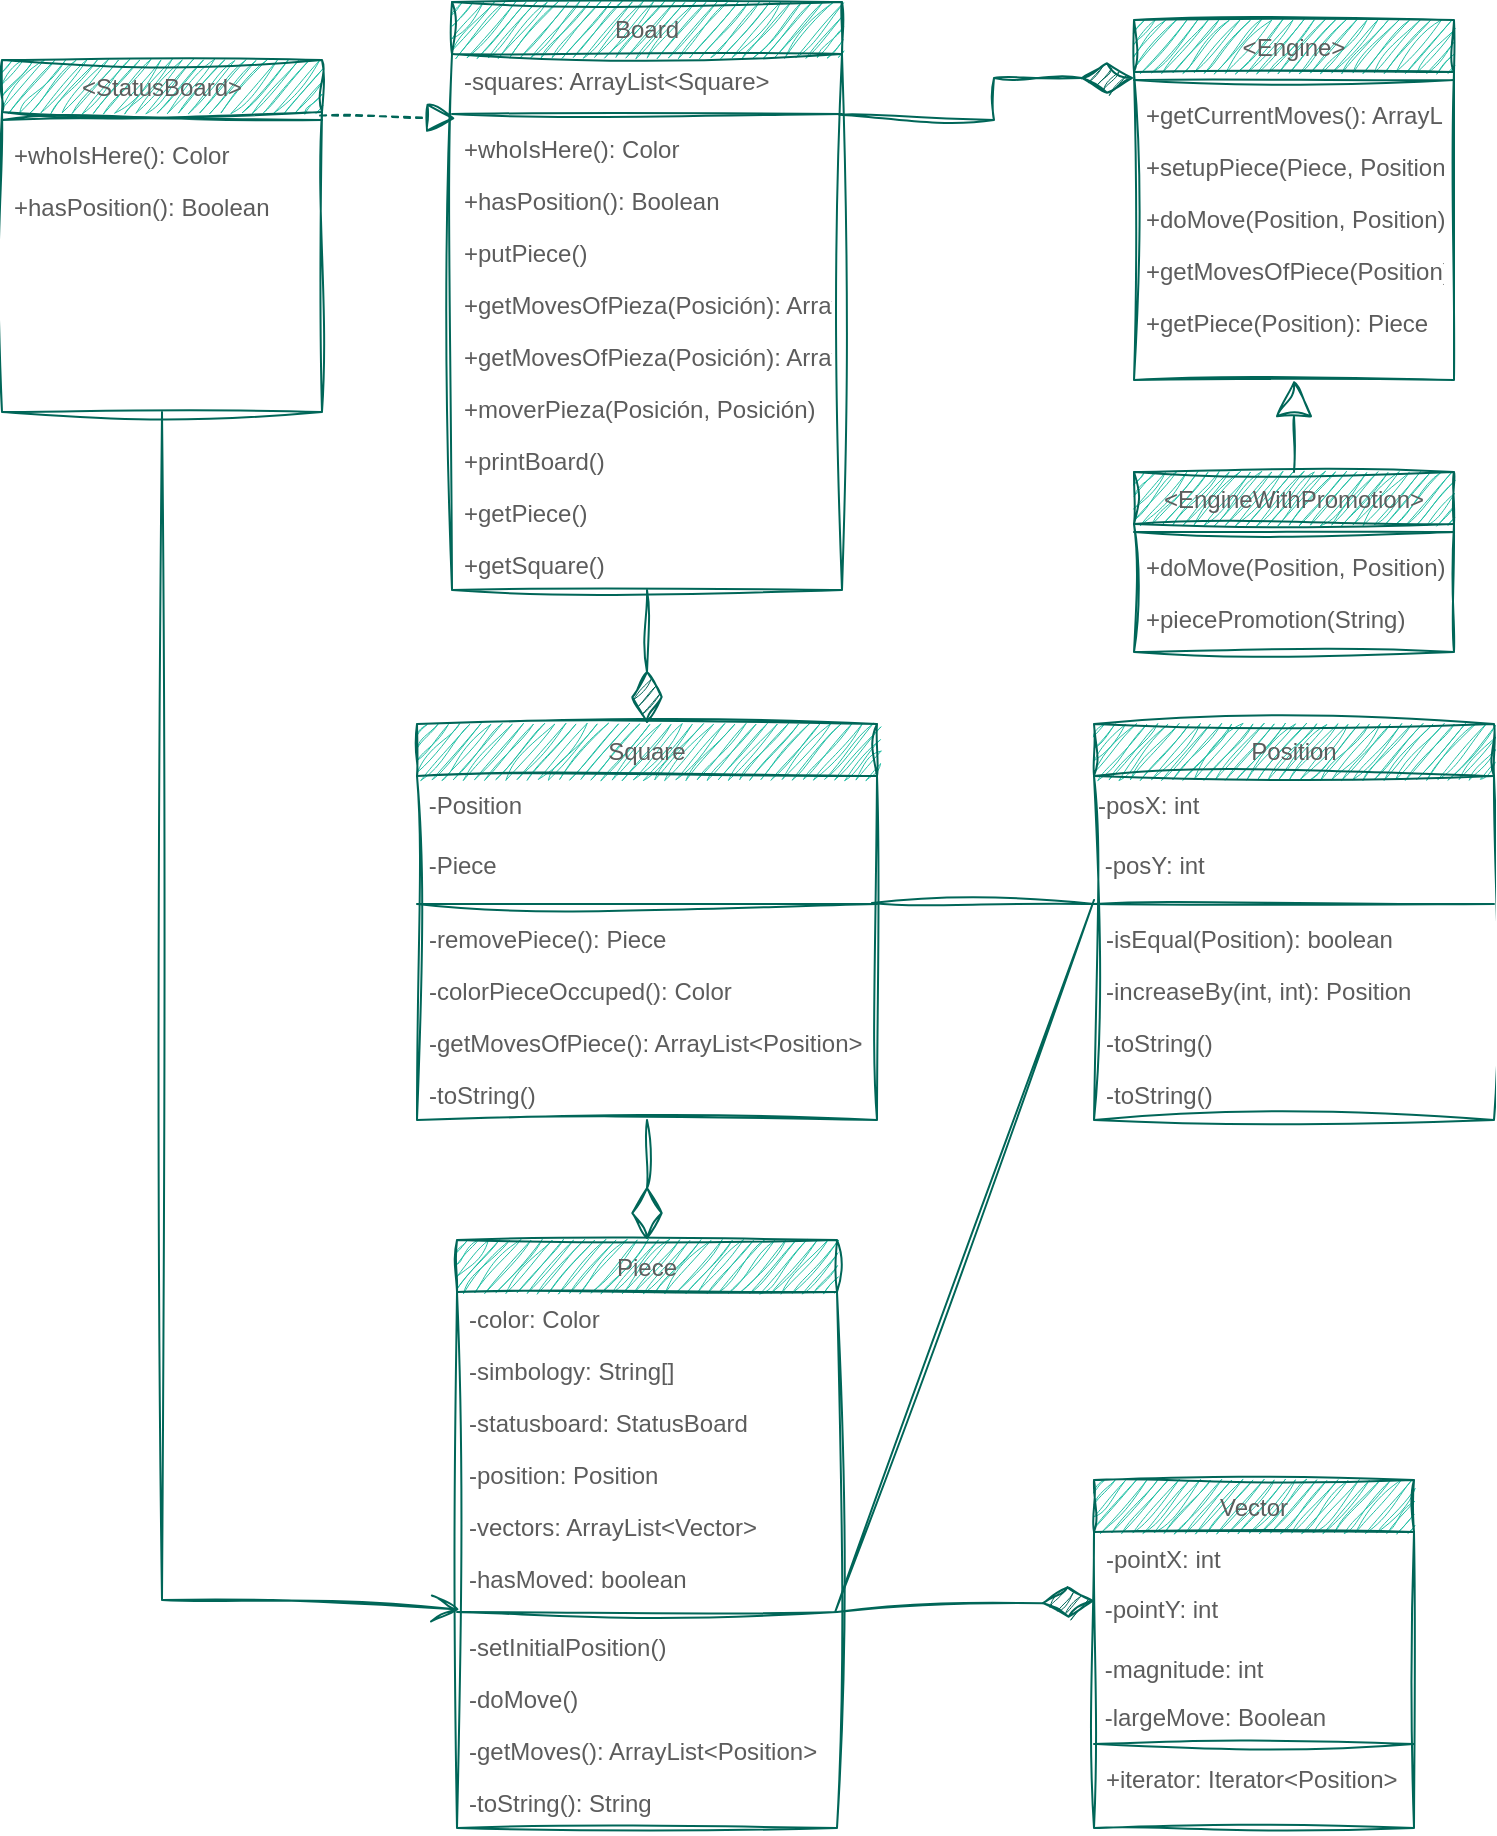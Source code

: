 <mxfile version="24.4.9" type="github">
  <diagram id="C5RBs43oDa-KdzZeNtuy" name="Page-1">
    <mxGraphModel dx="683" dy="1524" grid="1" gridSize="10" guides="1" tooltips="1" connect="1" arrows="1" fold="1" page="1" pageScale="1" pageWidth="827" pageHeight="1169" background="none" math="0" shadow="0">
      <root>
        <mxCell id="WIyWlLk6GJQsqaUBKTNV-0" />
        <mxCell id="WIyWlLk6GJQsqaUBKTNV-1" parent="WIyWlLk6GJQsqaUBKTNV-0" />
        <mxCell id="zkfFHV4jXpPFQw0GAbJ--6" value="Piece" style="swimlane;fontStyle=0;align=center;verticalAlign=top;childLayout=stackLayout;horizontal=1;startSize=26;horizontalStack=0;resizeParent=1;resizeLast=0;collapsible=1;marginBottom=0;rounded=0;shadow=0;strokeWidth=1;labelBackgroundColor=none;fillColor=#21C0A5;strokeColor=#006658;fontColor=#5C5C5C;sketch=1;curveFitting=1;jiggle=2;" parent="WIyWlLk6GJQsqaUBKTNV-1" vertex="1">
          <mxGeometry x="251.5" y="-540" width="190" height="294" as="geometry">
            <mxRectangle x="180" y="490" width="160" height="26" as="alternateBounds" />
          </mxGeometry>
        </mxCell>
        <mxCell id="30" value="-color: Color" style="text;align=left;verticalAlign=top;spacingLeft=4;spacingRight=4;overflow=hidden;rotatable=0;points=[[0,0.5],[1,0.5]];portConstraint=eastwest;rounded=0;shadow=0;html=0;labelBackgroundColor=none;fontColor=#5C5C5C;sketch=1;curveFitting=1;jiggle=2;" parent="zkfFHV4jXpPFQw0GAbJ--6" vertex="1">
          <mxGeometry y="26" width="190" height="26" as="geometry" />
        </mxCell>
        <mxCell id="NqPf7y32PGqAoRuXFsSh-2" value="-simbology: String[]" style="text;align=left;verticalAlign=top;spacingLeft=4;spacingRight=4;overflow=hidden;rotatable=0;points=[[0,0.5],[1,0.5]];portConstraint=eastwest;rounded=0;shadow=0;html=0;labelBackgroundColor=none;fontColor=#5C5C5C;sketch=1;curveFitting=1;jiggle=2;" parent="zkfFHV4jXpPFQw0GAbJ--6" vertex="1">
          <mxGeometry y="52" width="190" height="26" as="geometry" />
        </mxCell>
        <mxCell id="qDr4SndlKKc7MKBFsgg5-56" value="-statusboard: StatusBoard" style="text;align=left;verticalAlign=top;spacingLeft=4;spacingRight=4;overflow=hidden;rotatable=0;points=[[0,0.5],[1,0.5]];portConstraint=eastwest;rounded=0;shadow=0;html=0;labelBackgroundColor=none;fontColor=#5C5C5C;sketch=1;curveFitting=1;jiggle=2;" parent="zkfFHV4jXpPFQw0GAbJ--6" vertex="1">
          <mxGeometry y="78" width="190" height="26" as="geometry" />
        </mxCell>
        <mxCell id="qDr4SndlKKc7MKBFsgg5-57" value="-position: Position" style="text;align=left;verticalAlign=top;spacingLeft=4;spacingRight=4;overflow=hidden;rotatable=0;points=[[0,0.5],[1,0.5]];portConstraint=eastwest;rounded=0;shadow=0;html=0;labelBackgroundColor=none;fontColor=#5C5C5C;sketch=1;curveFitting=1;jiggle=2;" parent="zkfFHV4jXpPFQw0GAbJ--6" vertex="1">
          <mxGeometry y="104" width="190" height="26" as="geometry" />
        </mxCell>
        <mxCell id="qDr4SndlKKc7MKBFsgg5-58" value="-vectors: ArrayList&lt;Vector&gt;" style="text;align=left;verticalAlign=top;spacingLeft=4;spacingRight=4;overflow=hidden;rotatable=0;points=[[0,0.5],[1,0.5]];portConstraint=eastwest;rounded=0;shadow=0;html=0;labelBackgroundColor=none;fontColor=#5C5C5C;sketch=1;curveFitting=1;jiggle=2;" parent="zkfFHV4jXpPFQw0GAbJ--6" vertex="1">
          <mxGeometry y="130" width="190" height="26" as="geometry" />
        </mxCell>
        <mxCell id="0y0xKiAyepV0j2ksEvnE-53" value="-hasMoved: boolean" style="text;align=left;verticalAlign=top;spacingLeft=4;spacingRight=4;overflow=hidden;rotatable=0;points=[[0,0.5],[1,0.5]];portConstraint=eastwest;rounded=0;shadow=0;html=0;labelBackgroundColor=none;fontColor=#5C5C5C;sketch=1;curveFitting=1;jiggle=2;" parent="zkfFHV4jXpPFQw0GAbJ--6" vertex="1">
          <mxGeometry y="156" width="190" height="26" as="geometry" />
        </mxCell>
        <mxCell id="zkfFHV4jXpPFQw0GAbJ--9" value="" style="line;html=1;strokeWidth=1;align=left;verticalAlign=middle;spacingTop=-1;spacingLeft=3;spacingRight=3;rotatable=0;labelPosition=right;points=[];portConstraint=eastwest;labelBackgroundColor=none;fillColor=#21C0A5;strokeColor=#006658;fontColor=#5C5C5C;sketch=1;curveFitting=1;jiggle=2;" parent="zkfFHV4jXpPFQw0GAbJ--6" vertex="1">
          <mxGeometry y="182" width="190" height="8" as="geometry" />
        </mxCell>
        <mxCell id="epCRdVDOBYEAEhAt-mdH-18" value="-setInitialPosition()" style="text;align=left;verticalAlign=top;spacingLeft=4;spacingRight=4;overflow=hidden;rotatable=0;points=[[0,0.5],[1,0.5]];portConstraint=eastwest;rounded=0;shadow=0;html=0;labelBackgroundColor=none;fontColor=#5C5C5C;sketch=1;curveFitting=1;jiggle=2;" parent="zkfFHV4jXpPFQw0GAbJ--6" vertex="1">
          <mxGeometry y="190" width="190" height="26" as="geometry" />
        </mxCell>
        <mxCell id="qDr4SndlKKc7MKBFsgg5-60" value="-doMove()" style="text;align=left;verticalAlign=top;spacingLeft=4;spacingRight=4;overflow=hidden;rotatable=0;points=[[0,0.5],[1,0.5]];portConstraint=eastwest;rounded=0;shadow=0;html=0;labelBackgroundColor=none;fontColor=#5C5C5C;sketch=1;curveFitting=1;jiggle=2;" parent="zkfFHV4jXpPFQw0GAbJ--6" vertex="1">
          <mxGeometry y="216" width="190" height="26" as="geometry" />
        </mxCell>
        <mxCell id="31" value="-getMoves(): ArrayList&lt;Position&gt;" style="text;align=left;verticalAlign=top;spacingLeft=4;spacingRight=4;overflow=hidden;rotatable=0;points=[[0,0.5],[1,0.5]];portConstraint=eastwest;rounded=0;shadow=0;html=0;labelBackgroundColor=none;fontColor=#5C5C5C;sketch=1;curveFitting=1;jiggle=2;" parent="zkfFHV4jXpPFQw0GAbJ--6" vertex="1">
          <mxGeometry y="242" width="190" height="26" as="geometry" />
        </mxCell>
        <mxCell id="qDr4SndlKKc7MKBFsgg5-61" value="-toString(): String" style="text;align=left;verticalAlign=top;spacingLeft=4;spacingRight=4;overflow=hidden;rotatable=0;points=[[0,0.5],[1,0.5]];portConstraint=eastwest;rounded=0;shadow=0;html=0;labelBackgroundColor=none;fontColor=#5C5C5C;sketch=1;curveFitting=1;jiggle=2;" parent="zkfFHV4jXpPFQw0GAbJ--6" vertex="1">
          <mxGeometry y="268" width="190" height="26" as="geometry" />
        </mxCell>
        <mxCell id="zkfFHV4jXpPFQw0GAbJ--13" value="Square" style="swimlane;fontStyle=0;align=center;verticalAlign=top;childLayout=stackLayout;horizontal=1;startSize=26;horizontalStack=0;resizeParent=1;resizeLast=0;collapsible=1;marginBottom=0;rounded=0;shadow=0;strokeWidth=1;labelBackgroundColor=none;fillColor=#21C0A5;strokeColor=#006658;fontColor=#5C5C5C;sketch=1;curveFitting=1;jiggle=2;" parent="WIyWlLk6GJQsqaUBKTNV-1" vertex="1">
          <mxGeometry x="231.5" y="-798" width="230" height="198" as="geometry">
            <mxRectangle x="508" y="380" width="170" height="26" as="alternateBounds" />
          </mxGeometry>
        </mxCell>
        <mxCell id="epCRdVDOBYEAEhAt-mdH-3" value="&amp;nbsp;-Position" style="text;html=1;align=left;verticalAlign=middle;whiteSpace=wrap;rounded=0;labelBackgroundColor=none;fontColor=#5C5C5C;sketch=1;curveFitting=1;jiggle=2;" parent="zkfFHV4jXpPFQw0GAbJ--13" vertex="1">
          <mxGeometry y="26" width="230" height="30" as="geometry" />
        </mxCell>
        <mxCell id="epCRdVDOBYEAEhAt-mdH-4" value="&amp;nbsp;-Piece" style="text;html=1;align=left;verticalAlign=middle;whiteSpace=wrap;rounded=0;labelBackgroundColor=none;fontColor=#5C5C5C;sketch=1;curveFitting=1;jiggle=2;" parent="zkfFHV4jXpPFQw0GAbJ--13" vertex="1">
          <mxGeometry y="56" width="230" height="30" as="geometry" />
        </mxCell>
        <mxCell id="zkfFHV4jXpPFQw0GAbJ--15" value="" style="line;html=1;strokeWidth=1;align=left;verticalAlign=middle;spacingTop=-1;spacingLeft=3;spacingRight=3;rotatable=0;labelPosition=right;points=[];portConstraint=eastwest;labelBackgroundColor=none;fillColor=#21C0A5;strokeColor=#006658;fontColor=#5C5C5C;sketch=1;curveFitting=1;jiggle=2;" parent="zkfFHV4jXpPFQw0GAbJ--13" vertex="1">
          <mxGeometry y="86" width="230" height="8" as="geometry" />
        </mxCell>
        <mxCell id="NqPf7y32PGqAoRuXFsSh-16" value="-removePiece(): Piece" style="text;align=left;verticalAlign=top;spacingLeft=4;spacingRight=4;overflow=hidden;rotatable=0;points=[[0,0.5],[1,0.5]];portConstraint=eastwest;rounded=0;shadow=0;html=0;labelBackgroundColor=none;fontColor=#5C5C5C;sketch=1;curveFitting=1;jiggle=2;" parent="zkfFHV4jXpPFQw0GAbJ--13" vertex="1">
          <mxGeometry y="94" width="230" height="26" as="geometry" />
        </mxCell>
        <mxCell id="qDr4SndlKKc7MKBFsgg5-109" value="-colorPieceOccuped(): Color" style="text;align=left;verticalAlign=top;spacingLeft=4;spacingRight=4;overflow=hidden;rotatable=0;points=[[0,0.5],[1,0.5]];portConstraint=eastwest;rounded=0;shadow=0;html=0;labelBackgroundColor=none;fontColor=#5C5C5C;sketch=1;curveFitting=1;jiggle=2;" parent="zkfFHV4jXpPFQw0GAbJ--13" vertex="1">
          <mxGeometry y="120" width="230" height="26" as="geometry" />
        </mxCell>
        <mxCell id="qDr4SndlKKc7MKBFsgg5-110" value="-getMovesOfPiece(): ArrayList&lt;Position&gt;" style="text;align=left;verticalAlign=top;spacingLeft=4;spacingRight=4;overflow=hidden;rotatable=0;points=[[0,0.5],[1,0.5]];portConstraint=eastwest;rounded=0;shadow=0;html=0;labelBackgroundColor=none;fontColor=#5C5C5C;sketch=1;curveFitting=1;jiggle=2;" parent="zkfFHV4jXpPFQw0GAbJ--13" vertex="1">
          <mxGeometry y="146" width="230" height="26" as="geometry" />
        </mxCell>
        <mxCell id="29" value="-toString()" style="text;align=left;verticalAlign=top;spacingLeft=4;spacingRight=4;overflow=hidden;rotatable=0;points=[[0,0.5],[1,0.5]];portConstraint=eastwest;rounded=0;shadow=0;html=0;labelBackgroundColor=none;fontColor=#5C5C5C;sketch=1;curveFitting=1;jiggle=2;" parent="zkfFHV4jXpPFQw0GAbJ--13" vertex="1">
          <mxGeometry y="172" width="230" height="26" as="geometry" />
        </mxCell>
        <mxCell id="zkfFHV4jXpPFQw0GAbJ--17" value="Board" style="swimlane;fontStyle=0;align=center;verticalAlign=top;childLayout=stackLayout;horizontal=1;startSize=26;horizontalStack=0;resizeParent=1;resizeLast=0;collapsible=1;marginBottom=0;rounded=0;shadow=0;strokeWidth=1;labelBackgroundColor=none;fillColor=#21C0A5;strokeColor=#006658;fontColor=#5C5C5C;sketch=1;curveFitting=1;jiggle=2;" parent="WIyWlLk6GJQsqaUBKTNV-1" vertex="1">
          <mxGeometry x="249" y="-1159" width="195" height="294" as="geometry">
            <mxRectangle x="550" y="140" width="160" height="26" as="alternateBounds" />
          </mxGeometry>
        </mxCell>
        <mxCell id="zkfFHV4jXpPFQw0GAbJ--18" value="-squares: ArrayList&lt;Square&gt;" style="text;align=left;verticalAlign=top;spacingLeft=4;spacingRight=4;overflow=hidden;rotatable=0;points=[[0,0.5],[1,0.5]];portConstraint=eastwest;labelBackgroundColor=none;fontColor=#5C5C5C;sketch=1;curveFitting=1;jiggle=2;" parent="zkfFHV4jXpPFQw0GAbJ--17" vertex="1">
          <mxGeometry y="26" width="195" height="26" as="geometry" />
        </mxCell>
        <mxCell id="zkfFHV4jXpPFQw0GAbJ--23" value="" style="line;html=1;strokeWidth=1;align=left;verticalAlign=middle;spacingTop=-1;spacingLeft=3;spacingRight=3;rotatable=0;labelPosition=right;points=[];portConstraint=eastwest;labelBackgroundColor=none;fillColor=#21C0A5;strokeColor=#006658;fontColor=#5C5C5C;sketch=1;curveFitting=1;jiggle=2;" parent="zkfFHV4jXpPFQw0GAbJ--17" vertex="1">
          <mxGeometry y="52" width="195" height="8" as="geometry" />
        </mxCell>
        <mxCell id="qDr4SndlKKc7MKBFsgg5-113" value="+whoIsHere(): Color" style="text;align=left;verticalAlign=top;spacingLeft=4;spacingRight=4;overflow=hidden;rotatable=0;points=[[0,0.5],[1,0.5]];portConstraint=eastwest;rounded=0;shadow=0;html=0;labelBackgroundColor=none;fontColor=#5C5C5C;sketch=1;curveFitting=1;jiggle=2;" parent="zkfFHV4jXpPFQw0GAbJ--17" vertex="1">
          <mxGeometry y="60" width="195" height="26" as="geometry" />
        </mxCell>
        <mxCell id="qDr4SndlKKc7MKBFsgg5-114" value="+hasPosition(): Boolean" style="text;align=left;verticalAlign=top;spacingLeft=4;spacingRight=4;overflow=hidden;rotatable=0;points=[[0,0.5],[1,0.5]];portConstraint=eastwest;rounded=0;shadow=0;html=0;labelBackgroundColor=none;fontColor=#5C5C5C;sketch=1;curveFitting=1;jiggle=2;" parent="zkfFHV4jXpPFQw0GAbJ--17" vertex="1">
          <mxGeometry y="86" width="195" height="26" as="geometry" />
        </mxCell>
        <mxCell id="18" value="+putPiece()" style="text;align=left;verticalAlign=top;spacingLeft=4;spacingRight=4;overflow=hidden;rotatable=0;points=[[0,0.5],[1,0.5]];portConstraint=eastwest;rounded=0;shadow=0;html=0;labelBackgroundColor=none;fontColor=#5C5C5C;sketch=1;curveFitting=1;jiggle=2;" parent="zkfFHV4jXpPFQw0GAbJ--17" vertex="1">
          <mxGeometry y="112" width="195" height="26" as="geometry" />
        </mxCell>
        <mxCell id="NqPf7y32PGqAoRuXFsSh-12" value="+getMovesOfPieza(Posición): ArrayList&lt;Position&gt;" style="text;align=left;verticalAlign=top;spacingLeft=4;spacingRight=4;overflow=hidden;rotatable=0;points=[[0,0.5],[1,0.5]];portConstraint=eastwest;rounded=0;shadow=0;html=0;labelBackgroundColor=none;fontColor=#5C5C5C;sketch=1;curveFitting=1;jiggle=2;" parent="zkfFHV4jXpPFQw0GAbJ--17" vertex="1">
          <mxGeometry y="138" width="195" height="26" as="geometry" />
        </mxCell>
        <mxCell id="S7UV2Hv8fxi-SJs-BTEi-53" value="+getMovesOfPieza(Posición): ArrayList&lt;Position&gt;" style="text;align=left;verticalAlign=top;spacingLeft=4;spacingRight=4;overflow=hidden;rotatable=0;points=[[0,0.5],[1,0.5]];portConstraint=eastwest;rounded=0;shadow=0;html=0;labelBackgroundColor=none;fontColor=#5C5C5C;sketch=1;curveFitting=1;jiggle=2;" vertex="1" parent="zkfFHV4jXpPFQw0GAbJ--17">
          <mxGeometry y="164" width="195" height="26" as="geometry" />
        </mxCell>
        <mxCell id="NqPf7y32PGqAoRuXFsSh-14" value="+moverPieza(Posición, Posición)" style="text;align=left;verticalAlign=top;spacingLeft=4;spacingRight=4;overflow=hidden;rotatable=0;points=[[0,0.5],[1,0.5]];portConstraint=eastwest;rounded=0;shadow=0;html=0;labelBackgroundColor=none;fontColor=#5C5C5C;sketch=1;curveFitting=1;jiggle=2;" parent="zkfFHV4jXpPFQw0GAbJ--17" vertex="1">
          <mxGeometry y="190" width="195" height="26" as="geometry" />
        </mxCell>
        <mxCell id="17" value="+printBoard()" style="text;align=left;verticalAlign=top;spacingLeft=4;spacingRight=4;overflow=hidden;rotatable=0;points=[[0,0.5],[1,0.5]];portConstraint=eastwest;rounded=0;shadow=0;html=0;labelBackgroundColor=none;fontColor=#5C5C5C;sketch=1;curveFitting=1;jiggle=2;" parent="zkfFHV4jXpPFQw0GAbJ--17" vertex="1">
          <mxGeometry y="216" width="195" height="26" as="geometry" />
        </mxCell>
        <mxCell id="NqPf7y32PGqAoRuXFsSh-4" value="+getPiece()" style="text;align=left;verticalAlign=top;spacingLeft=4;spacingRight=4;overflow=hidden;rotatable=0;points=[[0,0.5],[1,0.5]];portConstraint=eastwest;rounded=0;shadow=0;html=0;labelBackgroundColor=none;fontColor=#5C5C5C;sketch=1;curveFitting=1;jiggle=2;" parent="zkfFHV4jXpPFQw0GAbJ--17" vertex="1">
          <mxGeometry y="242" width="195" height="26" as="geometry" />
        </mxCell>
        <mxCell id="NqPf7y32PGqAoRuXFsSh-5" value="+getSquare()" style="text;align=left;verticalAlign=top;spacingLeft=4;spacingRight=4;overflow=hidden;rotatable=0;points=[[0,0.5],[1,0.5]];portConstraint=eastwest;rounded=0;shadow=0;html=0;labelBackgroundColor=none;fontColor=#5C5C5C;sketch=1;curveFitting=1;jiggle=2;" parent="zkfFHV4jXpPFQw0GAbJ--17" vertex="1">
          <mxGeometry y="268" width="195" height="26" as="geometry" />
        </mxCell>
        <mxCell id="epCRdVDOBYEAEhAt-mdH-19" value="" style="endArrow=diamondThin;endFill=1;endSize=24;html=1;rounded=0;exitX=0.5;exitY=1;exitDx=0;exitDy=0;entryX=0.5;entryY=0;entryDx=0;entryDy=0;labelBackgroundColor=none;fontColor=default;strokeColor=#006658;sketch=1;curveFitting=1;jiggle=2;" parent="WIyWlLk6GJQsqaUBKTNV-1" source="zkfFHV4jXpPFQw0GAbJ--17" target="zkfFHV4jXpPFQw0GAbJ--13" edge="1">
          <mxGeometry width="160" relative="1" as="geometry">
            <mxPoint x="134" y="-700" as="sourcePoint" />
            <mxPoint x="204" y="-630" as="targetPoint" />
          </mxGeometry>
        </mxCell>
        <mxCell id="epCRdVDOBYEAEhAt-mdH-59" value="" style="endArrow=diamondThin;endFill=1;endSize=24;html=1;rounded=0;entryX=0.003;entryY=0.348;entryDx=0;entryDy=0;entryPerimeter=0;exitX=1;exitY=0.504;exitDx=0;exitDy=0;exitPerimeter=0;labelBackgroundColor=none;fontColor=default;strokeColor=#006658;sketch=1;curveFitting=1;jiggle=2;" parent="WIyWlLk6GJQsqaUBKTNV-1" source="zkfFHV4jXpPFQw0GAbJ--9" target="epCRdVDOBYEAEhAt-mdH-62" edge="1">
          <mxGeometry width="160" relative="1" as="geometry">
            <mxPoint x="454" y="-310" as="sourcePoint" />
            <mxPoint x="504" y="-560" as="targetPoint" />
          </mxGeometry>
        </mxCell>
        <mxCell id="epCRdVDOBYEAEhAt-mdH-60" value="Vector" style="swimlane;fontStyle=0;align=center;verticalAlign=top;childLayout=stackLayout;horizontal=1;startSize=26;horizontalStack=0;resizeParent=1;resizeLast=0;collapsible=1;marginBottom=0;rounded=0;shadow=0;strokeWidth=1;labelBackgroundColor=none;fillColor=#21C0A5;strokeColor=#006658;fontColor=#5C5C5C;sketch=1;curveFitting=1;jiggle=2;" parent="WIyWlLk6GJQsqaUBKTNV-1" vertex="1">
          <mxGeometry x="570" y="-420" width="160" height="174" as="geometry">
            <mxRectangle x="508" y="380" width="170" height="26" as="alternateBounds" />
          </mxGeometry>
        </mxCell>
        <mxCell id="epCRdVDOBYEAEhAt-mdH-61" value="-pointX: int" style="text;align=left;verticalAlign=top;spacingLeft=4;spacingRight=4;overflow=hidden;rotatable=0;points=[[0,0.5],[1,0.5]];portConstraint=eastwest;labelBackgroundColor=none;fontColor=#5C5C5C;sketch=1;curveFitting=1;jiggle=2;" parent="epCRdVDOBYEAEhAt-mdH-60" vertex="1">
          <mxGeometry y="26" width="160" height="24" as="geometry" />
        </mxCell>
        <mxCell id="epCRdVDOBYEAEhAt-mdH-62" value="&amp;nbsp;-pointY: int&amp;nbsp;" style="text;html=1;align=left;verticalAlign=middle;whiteSpace=wrap;rounded=0;labelBackgroundColor=none;fontColor=#5C5C5C;sketch=1;curveFitting=1;jiggle=2;" parent="epCRdVDOBYEAEhAt-mdH-60" vertex="1">
          <mxGeometry y="50" width="160" height="30" as="geometry" />
        </mxCell>
        <mxCell id="epCRdVDOBYEAEhAt-mdH-63" value="&amp;nbsp;-magnitude: int" style="text;html=1;align=left;verticalAlign=middle;whiteSpace=wrap;rounded=0;labelBackgroundColor=none;fontColor=#5C5C5C;sketch=1;curveFitting=1;jiggle=2;" parent="epCRdVDOBYEAEhAt-mdH-60" vertex="1">
          <mxGeometry y="80" width="160" height="30" as="geometry" />
        </mxCell>
        <mxCell id="NqPf7y32PGqAoRuXFsSh-15" value="&amp;nbsp;-largeMove: Boolean" style="text;html=1;align=left;verticalAlign=middle;whiteSpace=wrap;rounded=0;labelBackgroundColor=none;fontColor=#5C5C5C;sketch=1;curveFitting=1;jiggle=2;" parent="epCRdVDOBYEAEhAt-mdH-60" vertex="1">
          <mxGeometry y="110" width="160" height="18" as="geometry" />
        </mxCell>
        <mxCell id="epCRdVDOBYEAEhAt-mdH-64" value="" style="line;html=1;strokeWidth=1;align=left;verticalAlign=middle;spacingTop=-1;spacingLeft=3;spacingRight=3;rotatable=0;labelPosition=right;points=[];portConstraint=eastwest;labelBackgroundColor=none;fillColor=#21C0A5;strokeColor=#006658;fontColor=#5C5C5C;sketch=1;curveFitting=1;jiggle=2;" parent="epCRdVDOBYEAEhAt-mdH-60" vertex="1">
          <mxGeometry y="128" width="160" height="8" as="geometry" />
        </mxCell>
        <mxCell id="NqPf7y32PGqAoRuXFsSh-0" value="+iterator: Iterator&amp;lt;Position&amp;gt;" style="text;strokeColor=none;fillColor=none;align=left;verticalAlign=top;spacingLeft=4;spacingRight=4;overflow=hidden;rotatable=0;points=[[0,0.5],[1,0.5]];portConstraint=eastwest;whiteSpace=wrap;html=1;labelBackgroundColor=none;fontColor=#5C5C5C;sketch=1;curveFitting=1;jiggle=2;" parent="epCRdVDOBYEAEhAt-mdH-60" vertex="1">
          <mxGeometry y="136" width="160" height="26" as="geometry" />
        </mxCell>
        <mxCell id="NqPf7y32PGqAoRuXFsSh-1" value="" style="endArrow=diamondThin;endFill=0;endSize=24;html=1;rounded=0;exitX=0.5;exitY=1;exitDx=0;exitDy=0;entryX=0.5;entryY=0;entryDx=0;entryDy=0;labelBackgroundColor=none;fontColor=default;strokeColor=#006658;sketch=1;curveFitting=1;jiggle=2;" parent="WIyWlLk6GJQsqaUBKTNV-1" source="zkfFHV4jXpPFQw0GAbJ--13" target="zkfFHV4jXpPFQw0GAbJ--6" edge="1">
          <mxGeometry width="160" relative="1" as="geometry">
            <mxPoint x="384" y="-460" as="sourcePoint" />
            <mxPoint x="544" y="-460" as="targetPoint" />
          </mxGeometry>
        </mxCell>
        <mxCell id="34" value="Position" style="swimlane;fontStyle=0;align=center;verticalAlign=top;childLayout=stackLayout;horizontal=1;startSize=26;horizontalStack=0;resizeParent=1;resizeLast=0;collapsible=1;marginBottom=0;rounded=0;shadow=0;strokeWidth=1;labelBackgroundColor=none;fillColor=#21C0A5;strokeColor=#006658;fontColor=#5C5C5C;sketch=1;curveFitting=1;jiggle=2;" parent="WIyWlLk6GJQsqaUBKTNV-1" vertex="1">
          <mxGeometry x="570" y="-798" width="200" height="198" as="geometry">
            <mxRectangle x="508" y="380" width="170" height="26" as="alternateBounds" />
          </mxGeometry>
        </mxCell>
        <mxCell id="35" value="-posX: int" style="text;html=1;align=left;verticalAlign=middle;whiteSpace=wrap;rounded=0;labelBackgroundColor=none;fontColor=#5C5C5C;sketch=1;curveFitting=1;jiggle=2;" parent="34" vertex="1">
          <mxGeometry y="26" width="200" height="30" as="geometry" />
        </mxCell>
        <mxCell id="41" value="&amp;nbsp;-posY: int" style="text;html=1;align=left;verticalAlign=middle;whiteSpace=wrap;rounded=0;labelBackgroundColor=none;fontColor=#5C5C5C;sketch=1;curveFitting=1;jiggle=2;" parent="34" vertex="1">
          <mxGeometry y="56" width="200" height="30" as="geometry" />
        </mxCell>
        <mxCell id="37" value="" style="line;html=1;strokeWidth=1;align=left;verticalAlign=middle;spacingTop=-1;spacingLeft=3;spacingRight=3;rotatable=0;labelPosition=right;points=[];portConstraint=eastwest;labelBackgroundColor=none;fillColor=#21C0A5;strokeColor=#006658;fontColor=#5C5C5C;sketch=1;curveFitting=1;jiggle=2;" parent="34" vertex="1">
          <mxGeometry y="86" width="200" height="8" as="geometry" />
        </mxCell>
        <mxCell id="38" value="-isEqual(Position): boolean" style="text;align=left;verticalAlign=top;spacingLeft=4;spacingRight=4;overflow=hidden;rotatable=0;points=[[0,0.5],[1,0.5]];portConstraint=eastwest;rounded=0;shadow=0;html=0;labelBackgroundColor=none;fontColor=#5C5C5C;sketch=1;curveFitting=1;jiggle=2;" parent="34" vertex="1">
          <mxGeometry y="94" width="200" height="26" as="geometry" />
        </mxCell>
        <mxCell id="qDr4SndlKKc7MKBFsgg5-100" value="-increaseBy(int, int): Position" style="text;align=left;verticalAlign=top;spacingLeft=4;spacingRight=4;overflow=hidden;rotatable=0;points=[[0,0.5],[1,0.5]];portConstraint=eastwest;rounded=0;shadow=0;html=0;labelBackgroundColor=none;fontColor=#5C5C5C;sketch=1;curveFitting=1;jiggle=2;" parent="34" vertex="1">
          <mxGeometry y="120" width="200" height="26" as="geometry" />
        </mxCell>
        <mxCell id="39" value="-toString()" style="text;align=left;verticalAlign=top;spacingLeft=4;spacingRight=4;overflow=hidden;rotatable=0;points=[[0,0.5],[1,0.5]];portConstraint=eastwest;rounded=0;shadow=0;html=0;labelBackgroundColor=none;fontColor=#5C5C5C;sketch=1;curveFitting=1;jiggle=2;" parent="34" vertex="1">
          <mxGeometry y="146" width="200" height="26" as="geometry" />
        </mxCell>
        <mxCell id="qDr4SndlKKc7MKBFsgg5-101" value="-toString()" style="text;align=left;verticalAlign=top;spacingLeft=4;spacingRight=4;overflow=hidden;rotatable=0;points=[[0,0.5],[1,0.5]];portConstraint=eastwest;rounded=0;shadow=0;html=0;labelBackgroundColor=none;fontColor=#5C5C5C;sketch=1;curveFitting=1;jiggle=2;" parent="34" vertex="1">
          <mxGeometry y="172" width="200" height="26" as="geometry" />
        </mxCell>
        <mxCell id="45" value="&lt;StatusBoard&gt;" style="swimlane;fontStyle=0;align=center;verticalAlign=top;childLayout=stackLayout;horizontal=1;startSize=26;horizontalStack=0;resizeParent=1;resizeLast=0;collapsible=1;marginBottom=0;rounded=0;shadow=0;strokeWidth=1;labelBackgroundColor=none;fillColor=#21C0A5;strokeColor=#006658;fontColor=#5C5C5C;sketch=1;curveFitting=1;jiggle=2;" parent="WIyWlLk6GJQsqaUBKTNV-1" vertex="1">
          <mxGeometry x="24" y="-1130" width="160" height="176" as="geometry">
            <mxRectangle x="508" y="380" width="170" height="26" as="alternateBounds" />
          </mxGeometry>
        </mxCell>
        <mxCell id="48" value="" style="line;html=1;strokeWidth=1;align=left;verticalAlign=middle;spacingTop=-1;spacingLeft=3;spacingRight=3;rotatable=0;labelPosition=right;points=[];portConstraint=eastwest;labelBackgroundColor=none;fillColor=#21C0A5;strokeColor=#006658;fontColor=#5C5C5C;sketch=1;curveFitting=1;jiggle=2;" parent="45" vertex="1">
          <mxGeometry y="26" width="160" height="8" as="geometry" />
        </mxCell>
        <mxCell id="50" value="+whoIsHere(): Color" style="text;align=left;verticalAlign=top;spacingLeft=4;spacingRight=4;overflow=hidden;rotatable=0;points=[[0,0.5],[1,0.5]];portConstraint=eastwest;rounded=0;shadow=0;html=0;labelBackgroundColor=none;fontColor=#5C5C5C;sketch=1;curveFitting=1;jiggle=2;" parent="45" vertex="1">
          <mxGeometry y="34" width="160" height="26" as="geometry" />
        </mxCell>
        <mxCell id="53" value="+hasPosition(): Boolean" style="text;align=left;verticalAlign=top;spacingLeft=4;spacingRight=4;overflow=hidden;rotatable=0;points=[[0,0.5],[1,0.5]];portConstraint=eastwest;rounded=0;shadow=0;html=0;labelBackgroundColor=none;fontColor=#5C5C5C;sketch=1;curveFitting=1;jiggle=2;" parent="45" vertex="1">
          <mxGeometry y="60" width="160" height="26" as="geometry" />
        </mxCell>
        <mxCell id="qDr4SndlKKc7MKBFsgg5-104" value="" style="endArrow=none;html=1;rounded=0;exitX=0.989;exitY=0.431;exitDx=0;exitDy=0;exitPerimeter=0;entryX=0;entryY=0.501;entryDx=0;entryDy=0;entryPerimeter=0;labelBackgroundColor=none;fontColor=default;strokeColor=#006658;sketch=1;curveFitting=1;jiggle=2;" parent="WIyWlLk6GJQsqaUBKTNV-1" source="zkfFHV4jXpPFQw0GAbJ--15" target="37" edge="1">
          <mxGeometry width="50" height="50" relative="1" as="geometry">
            <mxPoint x="464" y="-500" as="sourcePoint" />
            <mxPoint x="514" y="-550" as="targetPoint" />
          </mxGeometry>
        </mxCell>
        <mxCell id="qDr4SndlKKc7MKBFsgg5-106" value="" style="endArrow=none;html=1;rounded=0;exitX=0.996;exitY=0.445;exitDx=0;exitDy=0;exitPerimeter=0;entryX=0;entryY=-0.231;entryDx=0;entryDy=0;entryPerimeter=0;labelBackgroundColor=none;fontColor=default;strokeColor=#006658;sketch=1;curveFitting=1;jiggle=2;" parent="WIyWlLk6GJQsqaUBKTNV-1" source="zkfFHV4jXpPFQw0GAbJ--9" target="38" edge="1">
          <mxGeometry width="50" height="50" relative="1" as="geometry">
            <mxPoint x="454" y="-280" as="sourcePoint" />
            <mxPoint x="554" y="-510" as="targetPoint" />
          </mxGeometry>
        </mxCell>
        <mxCell id="qDr4SndlKKc7MKBFsgg5-107" value="" style="endArrow=block;dashed=1;endFill=0;endSize=12;html=1;rounded=0;entryX=0.009;entryY=0.77;entryDx=0;entryDy=0;entryPerimeter=0;exitX=0.994;exitY=0.223;exitDx=0;exitDy=0;exitPerimeter=0;labelBackgroundColor=none;fontColor=default;strokeColor=#006658;sketch=1;curveFitting=1;jiggle=2;" parent="WIyWlLk6GJQsqaUBKTNV-1" source="48" target="zkfFHV4jXpPFQw0GAbJ--23" edge="1">
          <mxGeometry width="160" relative="1" as="geometry">
            <mxPoint x="84" y="-796.29" as="sourcePoint" />
            <mxPoint x="244" y="-796.29" as="targetPoint" />
          </mxGeometry>
        </mxCell>
        <mxCell id="qDr4SndlKKc7MKBFsgg5-108" value="" style="endArrow=open;endFill=1;endSize=12;html=1;rounded=0;exitX=0.5;exitY=1;exitDx=0;exitDy=0;entryX=0.007;entryY=0.336;entryDx=0;entryDy=0;entryPerimeter=0;labelBackgroundColor=none;fontColor=default;strokeColor=#006658;sketch=1;curveFitting=1;jiggle=2;" parent="WIyWlLk6GJQsqaUBKTNV-1" source="45" target="zkfFHV4jXpPFQw0GAbJ--9" edge="1">
          <mxGeometry width="160" relative="1" as="geometry">
            <mxPoint x="34" y="-650" as="sourcePoint" />
            <mxPoint x="214" y="-360" as="targetPoint" />
            <Array as="points">
              <mxPoint x="104" y="-360" />
            </Array>
          </mxGeometry>
        </mxCell>
        <mxCell id="Q76sBHHz48n0WZH4qM4D-53" value="&lt;Engine&gt;" style="swimlane;fontStyle=0;align=center;verticalAlign=top;childLayout=stackLayout;horizontal=1;startSize=26;horizontalStack=0;resizeParent=1;resizeLast=0;collapsible=1;marginBottom=0;rounded=0;shadow=0;strokeWidth=1;labelBackgroundColor=none;fillColor=#21C0A5;strokeColor=#006658;fontColor=#5C5C5C;sketch=1;curveFitting=1;jiggle=2;" parent="WIyWlLk6GJQsqaUBKTNV-1" vertex="1">
          <mxGeometry x="590" y="-1150" width="160" height="180" as="geometry">
            <mxRectangle x="508" y="380" width="170" height="26" as="alternateBounds" />
          </mxGeometry>
        </mxCell>
        <mxCell id="Q76sBHHz48n0WZH4qM4D-54" value="" style="line;html=1;strokeWidth=1;align=left;verticalAlign=middle;spacingTop=-1;spacingLeft=3;spacingRight=3;rotatable=0;labelPosition=right;points=[];portConstraint=eastwest;labelBackgroundColor=none;fillColor=#21C0A5;strokeColor=#006658;fontColor=#5C5C5C;sketch=1;curveFitting=1;jiggle=2;" parent="Q76sBHHz48n0WZH4qM4D-53" vertex="1">
          <mxGeometry y="26" width="160" height="8" as="geometry" />
        </mxCell>
        <mxCell id="Q76sBHHz48n0WZH4qM4D-55" value="+getCurrentMoves(): ArrayList&lt;Position[]&gt;" style="text;align=left;verticalAlign=top;spacingLeft=4;spacingRight=4;overflow=hidden;rotatable=0;points=[[0,0.5],[1,0.5]];portConstraint=eastwest;rounded=0;shadow=0;html=0;labelBackgroundColor=none;fontColor=#5C5C5C;sketch=1;curveFitting=1;jiggle=2;" parent="Q76sBHHz48n0WZH4qM4D-53" vertex="1">
          <mxGeometry y="34" width="160" height="26" as="geometry" />
        </mxCell>
        <mxCell id="Q76sBHHz48n0WZH4qM4D-56" value="+setupPiece(Piece, Position)" style="text;align=left;verticalAlign=top;spacingLeft=4;spacingRight=4;overflow=hidden;rotatable=0;points=[[0,0.5],[1,0.5]];portConstraint=eastwest;rounded=0;shadow=0;html=0;labelBackgroundColor=none;fontColor=#5C5C5C;sketch=1;curveFitting=1;jiggle=2;" parent="Q76sBHHz48n0WZH4qM4D-53" vertex="1">
          <mxGeometry y="60" width="160" height="26" as="geometry" />
        </mxCell>
        <mxCell id="Q76sBHHz48n0WZH4qM4D-57" value="+doMove(Position, Position)" style="text;align=left;verticalAlign=top;spacingLeft=4;spacingRight=4;overflow=hidden;rotatable=0;points=[[0,0.5],[1,0.5]];portConstraint=eastwest;rounded=0;shadow=0;html=0;labelBackgroundColor=none;fontColor=#5C5C5C;sketch=1;curveFitting=1;jiggle=2;" parent="Q76sBHHz48n0WZH4qM4D-53" vertex="1">
          <mxGeometry y="86" width="160" height="26" as="geometry" />
        </mxCell>
        <mxCell id="Q76sBHHz48n0WZH4qM4D-58" value="+getMovesOfPiece(Position): ArrayList&lt;Position&gt;" style="text;align=left;verticalAlign=top;spacingLeft=4;spacingRight=4;overflow=hidden;rotatable=0;points=[[0,0.5],[1,0.5]];portConstraint=eastwest;rounded=0;shadow=0;html=0;labelBackgroundColor=none;fontColor=#5C5C5C;sketch=1;curveFitting=1;jiggle=2;" parent="Q76sBHHz48n0WZH4qM4D-53" vertex="1">
          <mxGeometry y="112" width="160" height="26" as="geometry" />
        </mxCell>
        <mxCell id="Q76sBHHz48n0WZH4qM4D-59" value="+getPiece(Position): Piece" style="text;align=left;verticalAlign=top;spacingLeft=4;spacingRight=4;overflow=hidden;rotatable=0;points=[[0,0.5],[1,0.5]];portConstraint=eastwest;rounded=0;shadow=0;html=0;labelBackgroundColor=none;fontColor=#5C5C5C;sketch=1;curveFitting=1;jiggle=2;" parent="Q76sBHHz48n0WZH4qM4D-53" vertex="1">
          <mxGeometry y="138" width="160" height="26" as="geometry" />
        </mxCell>
        <mxCell id="Q76sBHHz48n0WZH4qM4D-80" value="" style="endArrow=diamondThin;endFill=1;endSize=24;html=1;rounded=0;exitX=0.993;exitY=-0.141;exitDx=0;exitDy=0;entryX=0;entryY=-0.192;entryDx=0;entryDy=0;labelBackgroundColor=none;fontColor=default;strokeColor=#006658;sketch=1;curveFitting=1;jiggle=2;exitPerimeter=0;entryPerimeter=0;" parent="WIyWlLk6GJQsqaUBKTNV-1" source="qDr4SndlKKc7MKBFsgg5-113" target="Q76sBHHz48n0WZH4qM4D-55" edge="1">
          <mxGeometry width="160" relative="1" as="geometry">
            <mxPoint x="510" y="-1066" as="sourcePoint" />
            <mxPoint x="510" y="-1014" as="targetPoint" />
            <Array as="points">
              <mxPoint x="520" y="-1100" />
              <mxPoint x="520" y="-1121" />
            </Array>
          </mxGeometry>
        </mxCell>
        <mxCell id="Q76sBHHz48n0WZH4qM4D-81" value="&lt;EngineWithPromotion&gt;" style="swimlane;fontStyle=0;align=center;verticalAlign=top;childLayout=stackLayout;horizontal=1;startSize=26;horizontalStack=0;resizeParent=1;resizeLast=0;collapsible=1;marginBottom=0;rounded=0;shadow=0;strokeWidth=1;labelBackgroundColor=none;fillColor=#21C0A5;strokeColor=#006658;fontColor=#5C5C5C;sketch=1;curveFitting=1;jiggle=2;" parent="WIyWlLk6GJQsqaUBKTNV-1" vertex="1">
          <mxGeometry x="590" y="-924" width="160" height="90" as="geometry">
            <mxRectangle x="508" y="380" width="170" height="26" as="alternateBounds" />
          </mxGeometry>
        </mxCell>
        <mxCell id="Q76sBHHz48n0WZH4qM4D-82" value="" style="line;html=1;strokeWidth=1;align=left;verticalAlign=middle;spacingTop=-1;spacingLeft=3;spacingRight=3;rotatable=0;labelPosition=right;points=[];portConstraint=eastwest;labelBackgroundColor=none;fillColor=#21C0A5;strokeColor=#006658;fontColor=#5C5C5C;sketch=1;curveFitting=1;jiggle=2;" parent="Q76sBHHz48n0WZH4qM4D-81" vertex="1">
          <mxGeometry y="26" width="160" height="8" as="geometry" />
        </mxCell>
        <mxCell id="Q76sBHHz48n0WZH4qM4D-88" value="+doMove(Position, Position)" style="text;align=left;verticalAlign=top;spacingLeft=4;spacingRight=4;overflow=hidden;rotatable=0;points=[[0,0.5],[1,0.5]];portConstraint=eastwest;rounded=0;shadow=0;html=0;labelBackgroundColor=none;fontColor=#5C5C5C;sketch=1;curveFitting=1;jiggle=2;" parent="Q76sBHHz48n0WZH4qM4D-81" vertex="1">
          <mxGeometry y="34" width="160" height="26" as="geometry" />
        </mxCell>
        <mxCell id="Q76sBHHz48n0WZH4qM4D-87" value="+piecePromotion(String)" style="text;align=left;verticalAlign=top;spacingLeft=4;spacingRight=4;overflow=hidden;rotatable=0;points=[[0,0.5],[1,0.5]];portConstraint=eastwest;rounded=0;shadow=0;html=0;labelBackgroundColor=none;fontColor=#5C5C5C;sketch=1;curveFitting=1;jiggle=2;" parent="Q76sBHHz48n0WZH4qM4D-81" vertex="1">
          <mxGeometry y="60" width="160" height="26" as="geometry" />
        </mxCell>
        <mxCell id="Q76sBHHz48n0WZH4qM4D-89" value="" style="endArrow=block;endSize=16;endFill=0;html=1;rounded=0;sketch=1;hachureGap=4;jiggle=2;curveFitting=1;fontFamily=Architects Daughter;fontSource=https%3A%2F%2Ffonts.googleapis.com%2Fcss%3Ffamily%3DArchitects%2BDaughter;entryX=0.5;entryY=1;entryDx=0;entryDy=0;exitX=0.5;exitY=0;exitDx=0;exitDy=0;fillColor=#60a917;strokeColor=#006658;" parent="WIyWlLk6GJQsqaUBKTNV-1" source="Q76sBHHz48n0WZH4qM4D-81" target="Q76sBHHz48n0WZH4qM4D-53" edge="1">
          <mxGeometry width="160" relative="1" as="geometry">
            <mxPoint x="620" y="-840" as="sourcePoint" />
            <mxPoint x="750" y="-820" as="targetPoint" />
          </mxGeometry>
        </mxCell>
      </root>
    </mxGraphModel>
  </diagram>
</mxfile>
